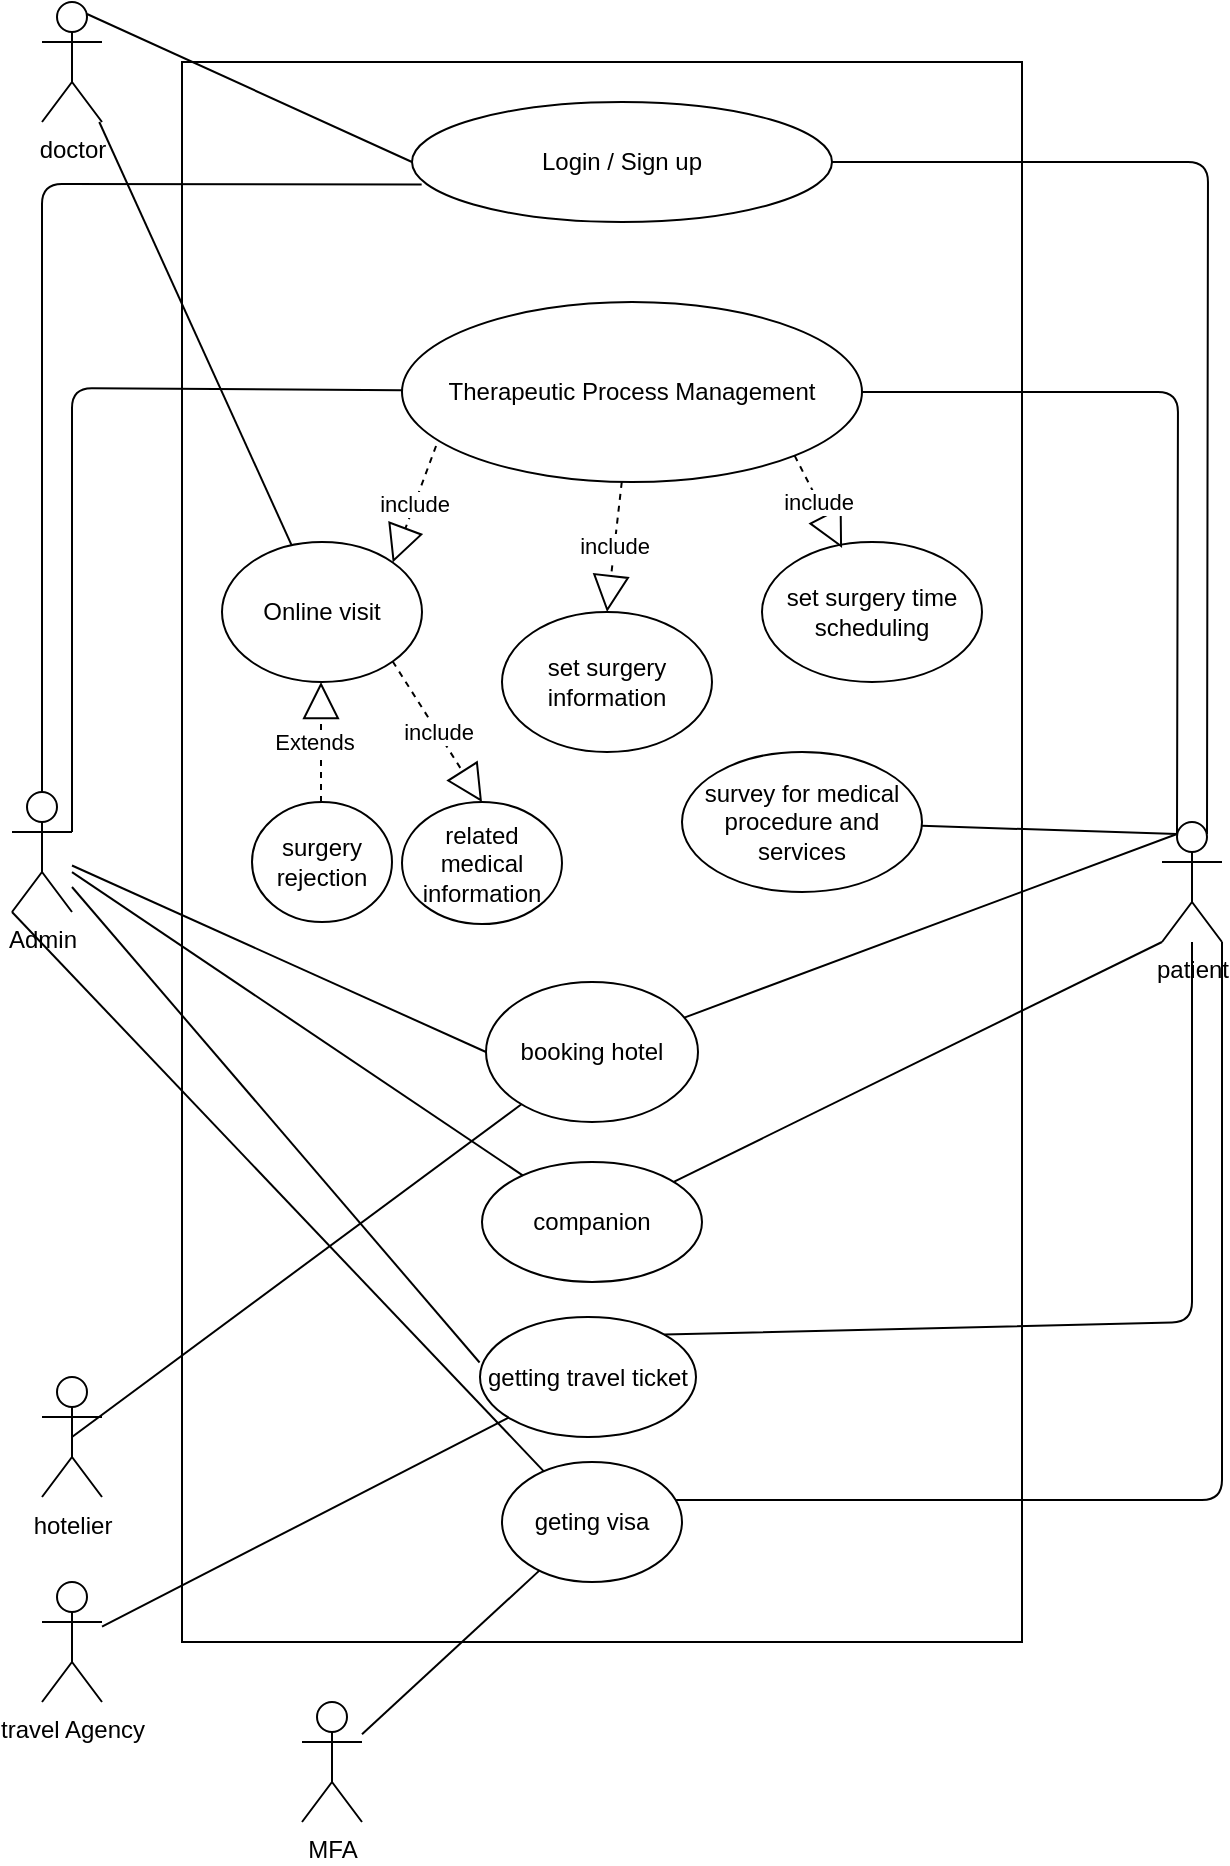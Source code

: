 <mxfile version="12.2.2" type="device" pages="1"><diagram id="z2zMsE_CxfEZ04Ukl_ya" name="Page-1"><mxGraphModel dx="925" dy="527" grid="1" gridSize="10" guides="1" tooltips="1" connect="1" arrows="1" fold="1" page="1" pageScale="1" pageWidth="850" pageHeight="1100" math="0" shadow="0"><root><mxCell id="0"/><mxCell id="1" parent="0"/><mxCell id="M8DsrJOn24Cd013Ft52n-1" value="" style="rounded=0;whiteSpace=wrap;html=1;" parent="1" vertex="1"><mxGeometry x="160" y="100" width="420" height="790" as="geometry"/></mxCell><mxCell id="M8DsrJOn24Cd013Ft52n-5" value="patient" style="shape=umlActor;verticalLabelPosition=bottom;labelBackgroundColor=#ffffff;verticalAlign=top;html=1;outlineConnect=0;" parent="1" vertex="1"><mxGeometry x="650" y="480" width="30" height="60" as="geometry"/></mxCell><mxCell id="M8DsrJOn24Cd013Ft52n-11" value="hotelier" style="shape=umlActor;verticalLabelPosition=bottom;labelBackgroundColor=#ffffff;verticalAlign=top;html=1;outlineConnect=0;" parent="1" vertex="1"><mxGeometry x="90" y="757.5" width="30" height="60" as="geometry"/></mxCell><mxCell id="M8DsrJOn24Cd013Ft52n-14" value="travel Agency" style="shape=umlActor;verticalLabelPosition=bottom;labelBackgroundColor=#ffffff;verticalAlign=top;html=1;outlineConnect=0;" parent="1" vertex="1"><mxGeometry x="90" y="860" width="30" height="60" as="geometry"/></mxCell><mxCell id="M8DsrJOn24Cd013Ft52n-15" value="MFA" style="shape=umlActor;verticalLabelPosition=bottom;labelBackgroundColor=#ffffff;verticalAlign=top;html=1;outlineConnect=0;" parent="1" vertex="1"><mxGeometry x="220" y="920" width="30" height="60" as="geometry"/></mxCell><mxCell id="M8DsrJOn24Cd013Ft52n-16" value="doctor" style="shape=umlActor;verticalLabelPosition=bottom;labelBackgroundColor=#ffffff;verticalAlign=top;html=1;outlineConnect=0;" parent="1" vertex="1"><mxGeometry x="90" y="70" width="30" height="60" as="geometry"/></mxCell><mxCell id="M8DsrJOn24Cd013Ft52n-17" value="Login / Sign up" style="ellipse;whiteSpace=wrap;html=1;" parent="1" vertex="1"><mxGeometry x="275" y="120" width="210" height="60" as="geometry"/></mxCell><mxCell id="M8DsrJOn24Cd013Ft52n-18" value="Therapeutic Process Management" style="ellipse;whiteSpace=wrap;html=1;" parent="1" vertex="1"><mxGeometry x="270" y="220" width="230" height="90" as="geometry"/></mxCell><mxCell id="M8DsrJOn24Cd013Ft52n-19" value="Online visit" style="ellipse;whiteSpace=wrap;html=1;" parent="1" vertex="1"><mxGeometry x="180" y="340" width="100" height="70" as="geometry"/></mxCell><mxCell id="M8DsrJOn24Cd013Ft52n-21" value="surgery rejection" style="ellipse;whiteSpace=wrap;html=1;" parent="1" vertex="1"><mxGeometry x="195" y="470" width="70" height="60" as="geometry"/></mxCell><mxCell id="M8DsrJOn24Cd013Ft52n-24" value="Extends" style="endArrow=block;endSize=16;endFill=0;html=1;dashed=1;" parent="1" edge="1"><mxGeometry y="5" width="160" relative="1" as="geometry"><mxPoint x="229.5" y="470" as="sourcePoint"/><mxPoint x="229.5" y="410" as="targetPoint"/><Array as="points"/><mxPoint x="1" as="offset"/></mxGeometry></mxCell><mxCell id="M8DsrJOn24Cd013Ft52n-26" value="set surgery information" style="ellipse;whiteSpace=wrap;html=1;" parent="1" vertex="1"><mxGeometry x="320" y="375" width="105" height="70" as="geometry"/></mxCell><mxCell id="M8DsrJOn24Cd013Ft52n-27" value="set surgery time scheduling" style="ellipse;whiteSpace=wrap;html=1;" parent="1" vertex="1"><mxGeometry x="450" y="340" width="110" height="70" as="geometry"/></mxCell><mxCell id="M8DsrJOn24Cd013Ft52n-30" value="include" style="endArrow=block;endSize=16;endFill=0;html=1;dashed=1;entryX=1;entryY=0;entryDx=0;entryDy=0;exitX=0.074;exitY=0.8;exitDx=0;exitDy=0;exitPerimeter=0;" parent="1" source="M8DsrJOn24Cd013Ft52n-18" target="M8DsrJOn24Cd013Ft52n-19" edge="1"><mxGeometry width="160" relative="1" as="geometry"><mxPoint x="295" y="290" as="sourcePoint"/><mxPoint x="235" y="360" as="targetPoint"/></mxGeometry></mxCell><mxCell id="M8DsrJOn24Cd013Ft52n-31" value="include" style="endArrow=block;endSize=16;endFill=0;html=1;dashed=1;entryX=0.5;entryY=0;entryDx=0;entryDy=0;" parent="1" source="M8DsrJOn24Cd013Ft52n-18" target="M8DsrJOn24Cd013Ft52n-26" edge="1"><mxGeometry width="160" relative="1" as="geometry"><mxPoint x="364.5" y="310" as="sourcePoint"/><mxPoint x="364.5" y="380" as="targetPoint"/></mxGeometry></mxCell><mxCell id="M8DsrJOn24Cd013Ft52n-33" value="include" style="endArrow=block;endSize=16;endFill=0;html=1;dashed=1;entryX=0.364;entryY=0.043;entryDx=0;entryDy=0;entryPerimeter=0;exitX=1;exitY=1;exitDx=0;exitDy=0;" parent="1" source="M8DsrJOn24Cd013Ft52n-18" target="M8DsrJOn24Cd013Ft52n-27" edge="1"><mxGeometry width="160" relative="1" as="geometry"><mxPoint x="490" y="280" as="sourcePoint"/><mxPoint x="530" y="340" as="targetPoint"/></mxGeometry></mxCell><mxCell id="M8DsrJOn24Cd013Ft52n-34" value="booking hotel" style="ellipse;whiteSpace=wrap;html=1;" parent="1" vertex="1"><mxGeometry x="312" y="560" width="106" height="70" as="geometry"/></mxCell><mxCell id="M8DsrJOn24Cd013Ft52n-35" value="companion" style="ellipse;whiteSpace=wrap;html=1;" parent="1" vertex="1"><mxGeometry x="310" y="650" width="110" height="60" as="geometry"/></mxCell><mxCell id="M8DsrJOn24Cd013Ft52n-36" value="getting travel ticket" style="ellipse;whiteSpace=wrap;html=1;" parent="1" vertex="1"><mxGeometry x="309" y="727.5" width="108" height="60" as="geometry"/></mxCell><mxCell id="M8DsrJOn24Cd013Ft52n-37" value="geting visa" style="ellipse;whiteSpace=wrap;html=1;" parent="1" vertex="1"><mxGeometry x="320" y="800" width="90" height="60" as="geometry"/></mxCell><mxCell id="M8DsrJOn24Cd013Ft52n-42" value="" style="endArrow=none;html=1;exitX=0.75;exitY=0.1;exitDx=0;exitDy=0;exitPerimeter=0;" parent="1" source="M8DsrJOn24Cd013Ft52n-5" target="M8DsrJOn24Cd013Ft52n-17" edge="1"><mxGeometry width="50" height="50" relative="1" as="geometry"><mxPoint x="640" y="210" as="sourcePoint"/><mxPoint x="690" y="160" as="targetPoint"/><Array as="points"><mxPoint x="673" y="150"/></Array></mxGeometry></mxCell><mxCell id="M8DsrJOn24Cd013Ft52n-45" value="" style="endArrow=none;html=1;entryX=0.25;entryY=0.1;entryDx=0;entryDy=0;entryPerimeter=0;exitX=1;exitY=0.5;exitDx=0;exitDy=0;" parent="1" source="M8DsrJOn24Cd013Ft52n-18" target="M8DsrJOn24Cd013Ft52n-5" edge="1"><mxGeometry width="50" height="50" relative="1" as="geometry"><mxPoint x="590" y="240" as="sourcePoint"/><mxPoint x="640" y="190" as="targetPoint"/><Array as="points"><mxPoint x="658" y="265"/></Array></mxGeometry></mxCell><mxCell id="M8DsrJOn24Cd013Ft52n-46" value="related medical information" style="ellipse;whiteSpace=wrap;html=1;" parent="1" vertex="1"><mxGeometry x="270" y="470" width="80" height="61" as="geometry"/></mxCell><mxCell id="M8DsrJOn24Cd013Ft52n-47" value="include" style="endArrow=block;endSize=16;endFill=0;html=1;dashed=1;exitX=1;exitY=1;exitDx=0;exitDy=0;entryX=0.5;entryY=0;entryDx=0;entryDy=0;" parent="1" source="M8DsrJOn24Cd013Ft52n-19" target="M8DsrJOn24Cd013Ft52n-46" edge="1"><mxGeometry width="160" relative="1" as="geometry"><mxPoint x="425" y="544" as="sourcePoint"/><mxPoint x="385" y="484" as="targetPoint"/></mxGeometry></mxCell><mxCell id="M8DsrJOn24Cd013Ft52n-51" value="" style="endArrow=none;html=1;entryX=0.25;entryY=0.1;entryDx=0;entryDy=0;entryPerimeter=0;" parent="1" source="M8DsrJOn24Cd013Ft52n-34" target="M8DsrJOn24Cd013Ft52n-5" edge="1"><mxGeometry width="50" height="50" relative="1" as="geometry"><mxPoint x="590" y="440" as="sourcePoint"/><mxPoint x="640" y="390" as="targetPoint"/><Array as="points"/></mxGeometry></mxCell><mxCell id="M8DsrJOn24Cd013Ft52n-56" value="" style="endArrow=none;html=1;entryX=0;entryY=1;entryDx=0;entryDy=0;entryPerimeter=0;" parent="1" source="M8DsrJOn24Cd013Ft52n-35" target="M8DsrJOn24Cd013Ft52n-5" edge="1"><mxGeometry width="50" height="50" relative="1" as="geometry"><mxPoint x="300" y="520" as="sourcePoint"/><mxPoint x="350" y="470" as="targetPoint"/><Array as="points"/></mxGeometry></mxCell><mxCell id="M8DsrJOn24Cd013Ft52n-58" value="" style="endArrow=none;html=1;exitX=1;exitY=0;exitDx=0;exitDy=0;" parent="1" source="M8DsrJOn24Cd013Ft52n-36" edge="1"><mxGeometry width="50" height="50" relative="1" as="geometry"><mxPoint x="600" y="420" as="sourcePoint"/><mxPoint x="665" y="540" as="targetPoint"/><Array as="points"><mxPoint x="665" y="730"/></Array></mxGeometry></mxCell><mxCell id="M8DsrJOn24Cd013Ft52n-60" value="" style="endArrow=none;html=1;" parent="1" source="M8DsrJOn24Cd013Ft52n-16" target="M8DsrJOn24Cd013Ft52n-19" edge="1"><mxGeometry width="50" height="50" relative="1" as="geometry"><mxPoint x="130" y="320" as="sourcePoint"/><mxPoint x="180" y="270" as="targetPoint"/></mxGeometry></mxCell><mxCell id="M8DsrJOn24Cd013Ft52n-61" value="" style="endArrow=none;html=1;exitX=0.75;exitY=0.1;exitDx=0;exitDy=0;exitPerimeter=0;entryX=0;entryY=0.5;entryDx=0;entryDy=0;" parent="1" source="M8DsrJOn24Cd013Ft52n-16" target="M8DsrJOn24Cd013Ft52n-17" edge="1"><mxGeometry width="50" height="50" relative="1" as="geometry"><mxPoint x="100" y="210" as="sourcePoint"/><mxPoint x="150" y="160" as="targetPoint"/></mxGeometry></mxCell><mxCell id="M8DsrJOn24Cd013Ft52n-64" value="" style="endArrow=none;html=1;" parent="1" source="M8DsrJOn24Cd013Ft52n-15" target="M8DsrJOn24Cd013Ft52n-37" edge="1"><mxGeometry width="50" height="50" relative="1" as="geometry"><mxPoint x="70" y="630" as="sourcePoint"/><mxPoint x="120" y="580" as="targetPoint"/></mxGeometry></mxCell><mxCell id="M8DsrJOn24Cd013Ft52n-66" value="" style="endArrow=none;html=1;" parent="1" source="M8DsrJOn24Cd013Ft52n-36" target="M8DsrJOn24Cd013Ft52n-14" edge="1"><mxGeometry width="50" height="50" relative="1" as="geometry"><mxPoint x="720" y="670" as="sourcePoint"/><mxPoint x="770" y="620" as="targetPoint"/></mxGeometry></mxCell><mxCell id="M8DsrJOn24Cd013Ft52n-72" value="" style="endArrow=none;html=1;exitX=0.5;exitY=0.5;exitDx=0;exitDy=0;exitPerimeter=0;" parent="1" source="M8DsrJOn24Cd013Ft52n-11" target="M8DsrJOn24Cd013Ft52n-34" edge="1"><mxGeometry width="50" height="50" relative="1" as="geometry"><mxPoint x="80" y="520" as="sourcePoint"/><mxPoint x="130" y="470" as="targetPoint"/></mxGeometry></mxCell><mxCell id="M8DsrJOn24Cd013Ft52n-77" value="" style="endArrow=none;html=1;exitX=0.967;exitY=0.317;exitDx=0;exitDy=0;exitPerimeter=0;entryX=1;entryY=1;entryDx=0;entryDy=0;entryPerimeter=0;" parent="1" source="M8DsrJOn24Cd013Ft52n-37" target="M8DsrJOn24Cd013Ft52n-5" edge="1"><mxGeometry width="50" height="50" relative="1" as="geometry"><mxPoint x="590" y="710" as="sourcePoint"/><mxPoint x="660" y="540" as="targetPoint"/><Array as="points"><mxPoint x="680" y="819"/></Array></mxGeometry></mxCell><mxCell id="EnqLDb-BxaMDS1yPSye9-1" value="survey for medical procedure and services" style="ellipse;whiteSpace=wrap;html=1;" vertex="1" parent="1"><mxGeometry x="410" y="445" width="120" height="70" as="geometry"/></mxCell><mxCell id="EnqLDb-BxaMDS1yPSye9-2" value="" style="endArrow=none;html=1;entryX=0.25;entryY=0.1;entryDx=0;entryDy=0;entryPerimeter=0;" edge="1" parent="1" source="EnqLDb-BxaMDS1yPSye9-1" target="M8DsrJOn24Cd013Ft52n-5"><mxGeometry width="50" height="50" relative="1" as="geometry"><mxPoint x="535" y="505" as="sourcePoint"/><mxPoint x="585" y="455" as="targetPoint"/></mxGeometry></mxCell><mxCell id="EnqLDb-BxaMDS1yPSye9-3" value="Admin" style="shape=umlActor;verticalLabelPosition=bottom;labelBackgroundColor=#ffffff;verticalAlign=top;html=1;outlineConnect=0;" vertex="1" parent="1"><mxGeometry x="75" y="465" width="30" height="60" as="geometry"/></mxCell><mxCell id="EnqLDb-BxaMDS1yPSye9-10" value="" style="endArrow=none;html=1;exitX=0.5;exitY=0;exitDx=0;exitDy=0;exitPerimeter=0;entryX=0.023;entryY=0.688;entryDx=0;entryDy=0;entryPerimeter=0;" edge="1" parent="1" source="EnqLDb-BxaMDS1yPSye9-3" target="M8DsrJOn24Cd013Ft52n-17"><mxGeometry width="50" height="50" relative="1" as="geometry"><mxPoint x="80" y="430" as="sourcePoint"/><mxPoint x="130" y="380" as="targetPoint"/><Array as="points"><mxPoint x="90" y="161"/></Array></mxGeometry></mxCell><mxCell id="EnqLDb-BxaMDS1yPSye9-13" value="" style="endArrow=none;html=1;exitX=1;exitY=0.333;exitDx=0;exitDy=0;exitPerimeter=0;" edge="1" parent="1" source="EnqLDb-BxaMDS1yPSye9-3" target="M8DsrJOn24Cd013Ft52n-18"><mxGeometry width="50" height="50" relative="1" as="geometry"><mxPoint x="60" y="350" as="sourcePoint"/><mxPoint x="100" y="310" as="targetPoint"/><Array as="points"><mxPoint x="105" y="263"/></Array></mxGeometry></mxCell><mxCell id="EnqLDb-BxaMDS1yPSye9-14" value="" style="endArrow=none;html=1;entryX=0;entryY=0.5;entryDx=0;entryDy=0;" edge="1" parent="1" source="EnqLDb-BxaMDS1yPSye9-3" target="M8DsrJOn24Cd013Ft52n-34"><mxGeometry width="50" height="50" relative="1" as="geometry"><mxPoint x="60" y="660" as="sourcePoint"/><mxPoint x="110" y="610" as="targetPoint"/></mxGeometry></mxCell><mxCell id="EnqLDb-BxaMDS1yPSye9-15" value="" style="endArrow=none;html=1;" edge="1" parent="1" source="EnqLDb-BxaMDS1yPSye9-3" target="M8DsrJOn24Cd013Ft52n-35"><mxGeometry width="50" height="50" relative="1" as="geometry"><mxPoint x="80" y="660" as="sourcePoint"/><mxPoint x="130" y="610" as="targetPoint"/></mxGeometry></mxCell><mxCell id="EnqLDb-BxaMDS1yPSye9-16" value="" style="endArrow=none;html=1;entryX=-0.002;entryY=0.379;entryDx=0;entryDy=0;entryPerimeter=0;" edge="1" parent="1" source="EnqLDb-BxaMDS1yPSye9-3" target="M8DsrJOn24Cd013Ft52n-36"><mxGeometry width="50" height="50" relative="1" as="geometry"><mxPoint x="70" y="680" as="sourcePoint"/><mxPoint x="120" y="630" as="targetPoint"/></mxGeometry></mxCell><mxCell id="EnqLDb-BxaMDS1yPSye9-18" value="" style="endArrow=none;html=1;exitX=0;exitY=1;exitDx=0;exitDy=0;exitPerimeter=0;" edge="1" parent="1" source="EnqLDb-BxaMDS1yPSye9-3" target="M8DsrJOn24Cd013Ft52n-37"><mxGeometry width="50" height="50" relative="1" as="geometry"><mxPoint x="30" y="700" as="sourcePoint"/><mxPoint x="80" y="650" as="targetPoint"/></mxGeometry></mxCell></root></mxGraphModel></diagram></mxfile>